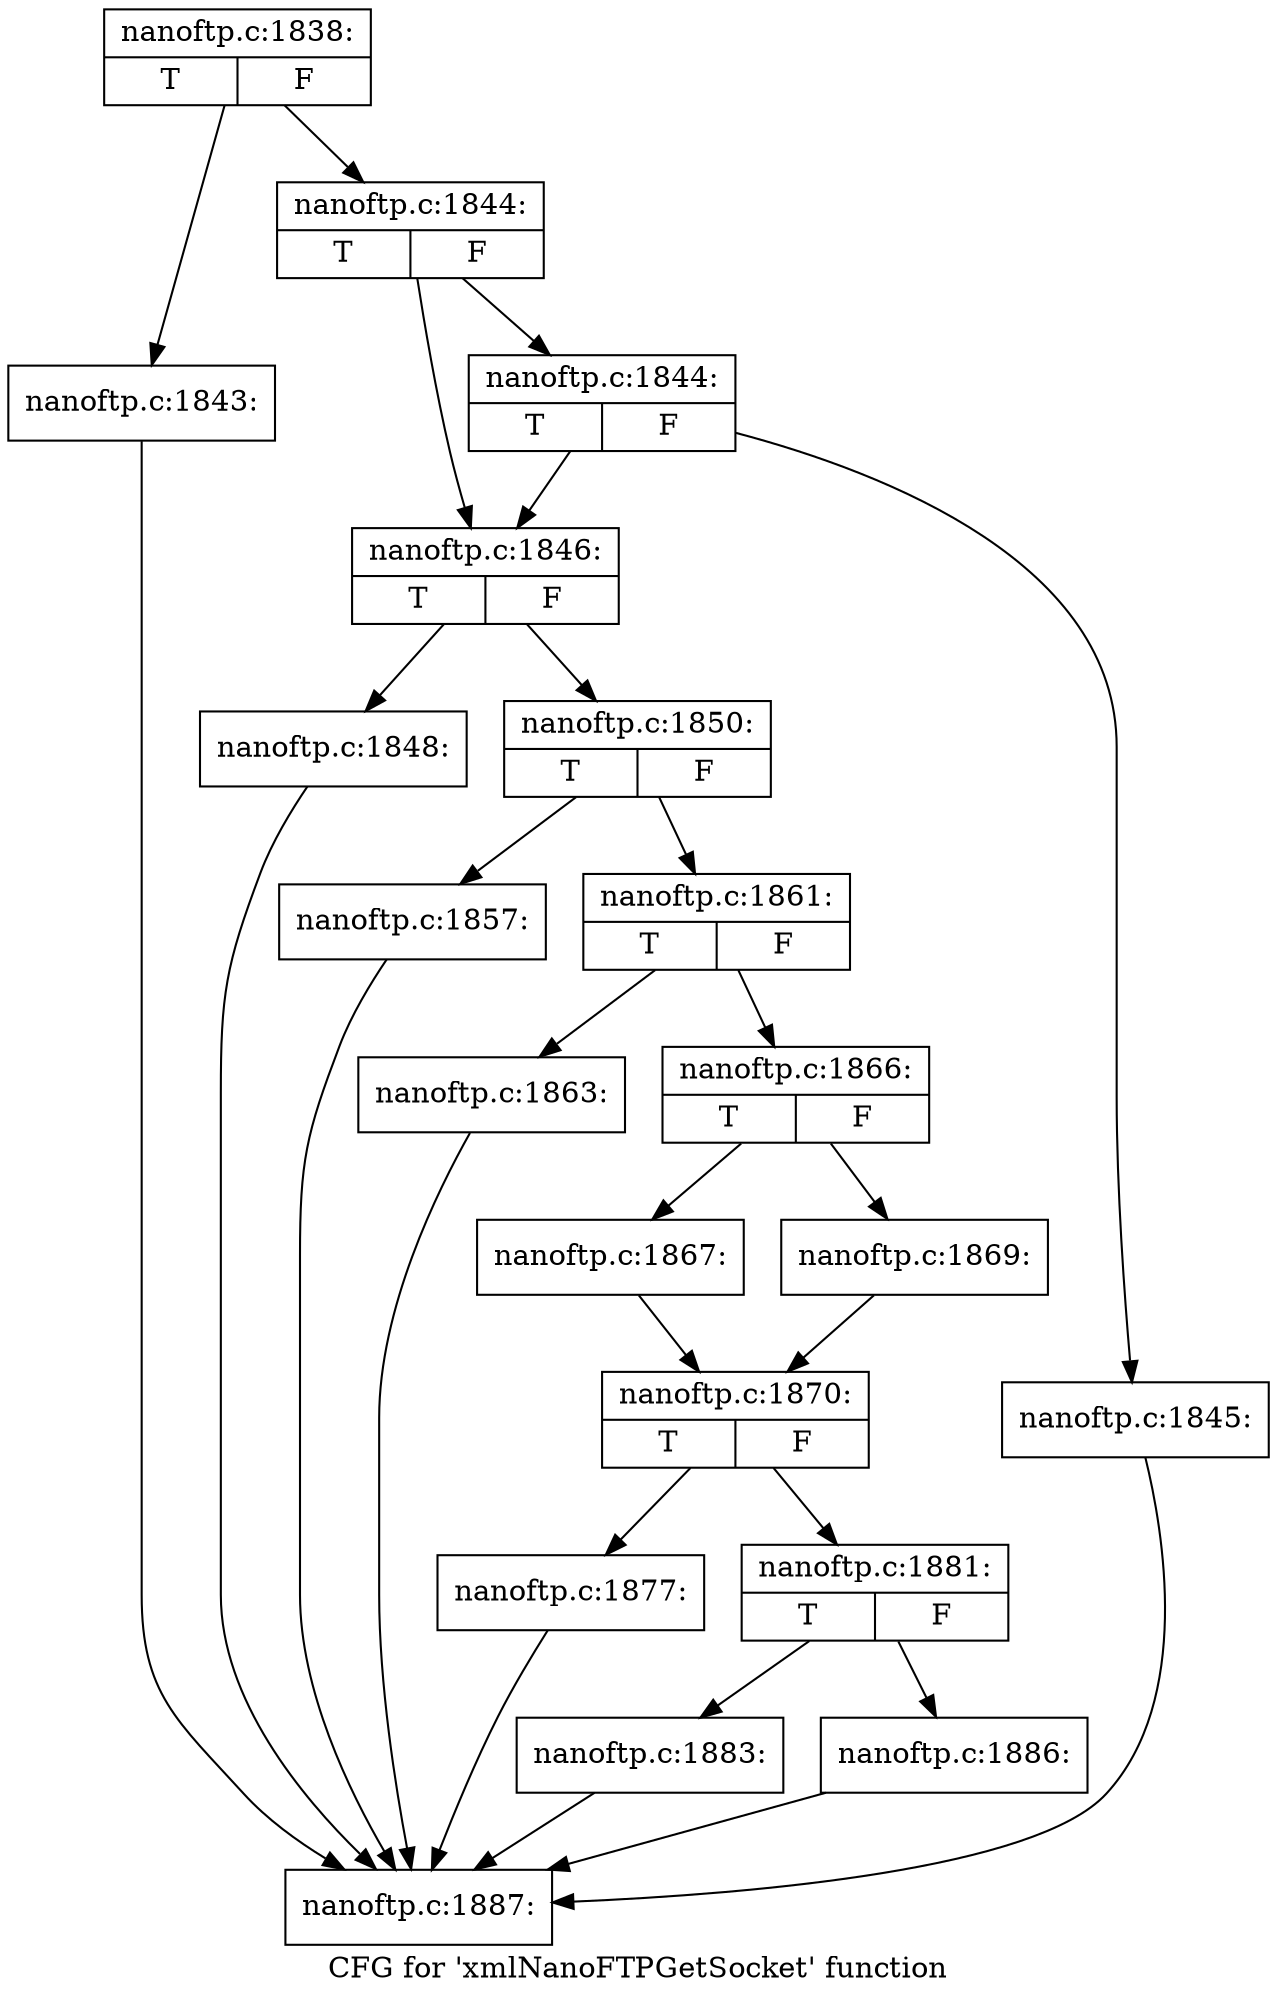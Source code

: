 digraph "CFG for 'xmlNanoFTPGetSocket' function" {
	label="CFG for 'xmlNanoFTPGetSocket' function";

	Node0x3ed81c0 [shape=record,label="{nanoftp.c:1838:|{<s0>T|<s1>F}}"];
	Node0x3ed81c0 -> Node0x3f64180;
	Node0x3ed81c0 -> Node0x3f641d0;
	Node0x3f64180 [shape=record,label="{nanoftp.c:1843:}"];
	Node0x3f64180 -> Node0x3ed6680;
	Node0x3f641d0 [shape=record,label="{nanoftp.c:1844:|{<s0>T|<s1>F}}"];
	Node0x3f641d0 -> Node0x3f646d0;
	Node0x3f641d0 -> Node0x3f64680;
	Node0x3f646d0 [shape=record,label="{nanoftp.c:1844:|{<s0>T|<s1>F}}"];
	Node0x3f646d0 -> Node0x3f64630;
	Node0x3f646d0 -> Node0x3f64680;
	Node0x3f64630 [shape=record,label="{nanoftp.c:1845:}"];
	Node0x3f64630 -> Node0x3ed6680;
	Node0x3f64680 [shape=record,label="{nanoftp.c:1846:|{<s0>T|<s1>F}}"];
	Node0x3f64680 -> Node0x3f65280;
	Node0x3f64680 -> Node0x3f652d0;
	Node0x3f65280 [shape=record,label="{nanoftp.c:1848:}"];
	Node0x3f65280 -> Node0x3ed6680;
	Node0x3f652d0 [shape=record,label="{nanoftp.c:1850:|{<s0>T|<s1>F}}"];
	Node0x3f652d0 -> Node0x3f664f0;
	Node0x3f652d0 -> Node0x3f66540;
	Node0x3f664f0 [shape=record,label="{nanoftp.c:1857:}"];
	Node0x3f664f0 -> Node0x3ed6680;
	Node0x3f66540 [shape=record,label="{nanoftp.c:1861:|{<s0>T|<s1>F}}"];
	Node0x3f66540 -> Node0x3f672e0;
	Node0x3f66540 -> Node0x3f67330;
	Node0x3f672e0 [shape=record,label="{nanoftp.c:1863:}"];
	Node0x3f672e0 -> Node0x3ed6680;
	Node0x3f67330 [shape=record,label="{nanoftp.c:1866:|{<s0>T|<s1>F}}"];
	Node0x3f67330 -> Node0x3f67cc0;
	Node0x3f67330 -> Node0x3f67d60;
	Node0x3f67cc0 [shape=record,label="{nanoftp.c:1867:}"];
	Node0x3f67cc0 -> Node0x3f67d10;
	Node0x3f67d60 [shape=record,label="{nanoftp.c:1869:}"];
	Node0x3f67d60 -> Node0x3f67d10;
	Node0x3f67d10 [shape=record,label="{nanoftp.c:1870:|{<s0>T|<s1>F}}"];
	Node0x3f67d10 -> Node0x3f694c0;
	Node0x3f67d10 -> Node0x3f69510;
	Node0x3f694c0 [shape=record,label="{nanoftp.c:1877:}"];
	Node0x3f694c0 -> Node0x3ed6680;
	Node0x3f69510 [shape=record,label="{nanoftp.c:1881:|{<s0>T|<s1>F}}"];
	Node0x3f69510 -> Node0x3f6a2b0;
	Node0x3f69510 -> Node0x3f6a300;
	Node0x3f6a2b0 [shape=record,label="{nanoftp.c:1883:}"];
	Node0x3f6a2b0 -> Node0x3ed6680;
	Node0x3f6a300 [shape=record,label="{nanoftp.c:1886:}"];
	Node0x3f6a300 -> Node0x3ed6680;
	Node0x3ed6680 [shape=record,label="{nanoftp.c:1887:}"];
}
